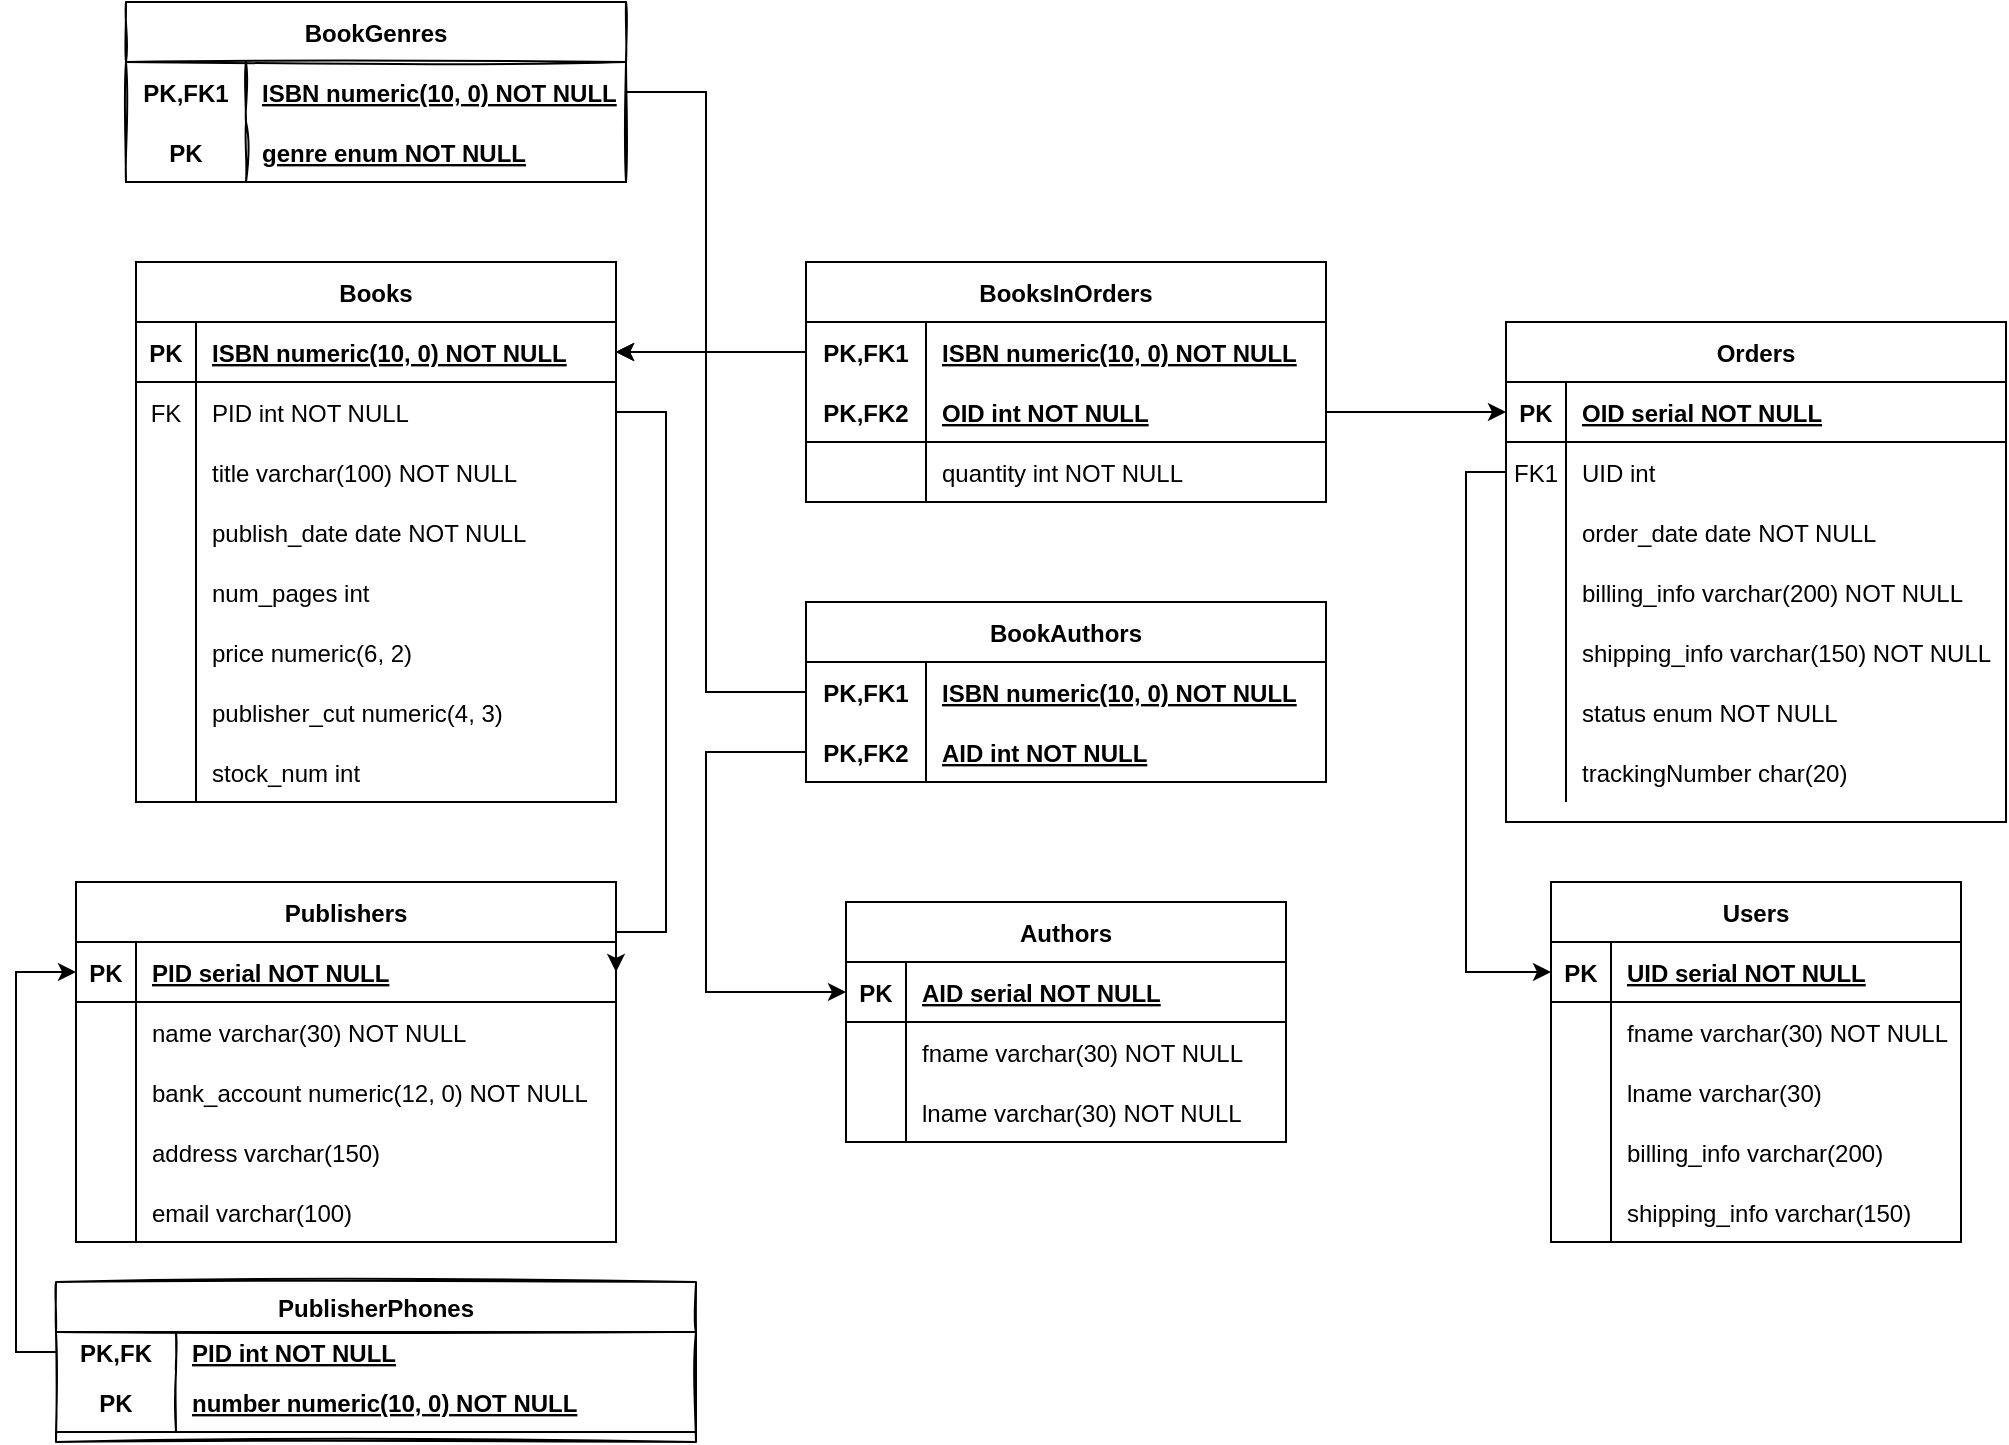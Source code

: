 <mxfile version="20.6.1" type="github">
  <diagram id="R2lEEEUBdFMjLlhIrx00" name="Page-1">
    <mxGraphModel dx="1790" dy="1915" grid="1" gridSize="10" guides="1" tooltips="1" connect="1" arrows="1" fold="1" page="1" pageScale="1" pageWidth="850" pageHeight="1100" math="0" shadow="0" extFonts="Permanent Marker^https://fonts.googleapis.com/css?family=Permanent+Marker">
      <root>
        <mxCell id="0" />
        <mxCell id="1" parent="0" />
        <mxCell id="vGTfFU4LSGySebmH3yo2-1" value="Orders" style="shape=table;startSize=30;container=1;collapsible=1;childLayout=tableLayout;fixedRows=1;rowLines=0;fontStyle=1;align=center;resizeLast=1;" parent="1" vertex="1">
          <mxGeometry x="1510" y="130" width="250" height="250" as="geometry" />
        </mxCell>
        <mxCell id="vGTfFU4LSGySebmH3yo2-2" value="" style="shape=partialRectangle;collapsible=0;dropTarget=0;pointerEvents=0;fillColor=none;points=[[0,0.5],[1,0.5]];portConstraint=eastwest;top=0;left=0;right=0;bottom=1;" parent="vGTfFU4LSGySebmH3yo2-1" vertex="1">
          <mxGeometry y="30" width="250" height="30" as="geometry" />
        </mxCell>
        <mxCell id="vGTfFU4LSGySebmH3yo2-3" value="PK" style="shape=partialRectangle;overflow=hidden;connectable=0;fillColor=none;top=0;left=0;bottom=0;right=0;fontStyle=1;" parent="vGTfFU4LSGySebmH3yo2-2" vertex="1">
          <mxGeometry width="30" height="30" as="geometry">
            <mxRectangle width="30" height="30" as="alternateBounds" />
          </mxGeometry>
        </mxCell>
        <mxCell id="vGTfFU4LSGySebmH3yo2-4" value="OID serial NOT NULL " style="shape=partialRectangle;overflow=hidden;connectable=0;fillColor=none;top=0;left=0;bottom=0;right=0;align=left;spacingLeft=6;fontStyle=5;" parent="vGTfFU4LSGySebmH3yo2-2" vertex="1">
          <mxGeometry x="30" width="220" height="30" as="geometry">
            <mxRectangle width="220" height="30" as="alternateBounds" />
          </mxGeometry>
        </mxCell>
        <mxCell id="vGTfFU4LSGySebmH3yo2-5" value="" style="shape=partialRectangle;collapsible=0;dropTarget=0;pointerEvents=0;fillColor=none;points=[[0,0.5],[1,0.5]];portConstraint=eastwest;top=0;left=0;right=0;bottom=0;" parent="vGTfFU4LSGySebmH3yo2-1" vertex="1">
          <mxGeometry y="60" width="250" height="30" as="geometry" />
        </mxCell>
        <mxCell id="vGTfFU4LSGySebmH3yo2-6" value="FK1" style="shape=partialRectangle;overflow=hidden;connectable=0;fillColor=none;top=0;left=0;bottom=0;right=0;" parent="vGTfFU4LSGySebmH3yo2-5" vertex="1">
          <mxGeometry width="30" height="30" as="geometry">
            <mxRectangle width="30" height="30" as="alternateBounds" />
          </mxGeometry>
        </mxCell>
        <mxCell id="vGTfFU4LSGySebmH3yo2-7" value="UID int" style="shape=partialRectangle;overflow=hidden;connectable=0;fillColor=none;top=0;left=0;bottom=0;right=0;align=left;spacingLeft=6;" parent="vGTfFU4LSGySebmH3yo2-5" vertex="1">
          <mxGeometry x="30" width="220" height="30" as="geometry">
            <mxRectangle width="220" height="30" as="alternateBounds" />
          </mxGeometry>
        </mxCell>
        <mxCell id="vGTfFU4LSGySebmH3yo2-8" value="" style="shape=partialRectangle;collapsible=0;dropTarget=0;pointerEvents=0;fillColor=none;points=[[0,0.5],[1,0.5]];portConstraint=eastwest;top=0;left=0;right=0;bottom=0;" parent="vGTfFU4LSGySebmH3yo2-1" vertex="1">
          <mxGeometry y="90" width="250" height="30" as="geometry" />
        </mxCell>
        <mxCell id="vGTfFU4LSGySebmH3yo2-9" value="" style="shape=partialRectangle;overflow=hidden;connectable=0;fillColor=none;top=0;left=0;bottom=0;right=0;" parent="vGTfFU4LSGySebmH3yo2-8" vertex="1">
          <mxGeometry width="30" height="30" as="geometry">
            <mxRectangle width="30" height="30" as="alternateBounds" />
          </mxGeometry>
        </mxCell>
        <mxCell id="vGTfFU4LSGySebmH3yo2-10" value="order_date date NOT NULL" style="shape=partialRectangle;overflow=hidden;connectable=0;fillColor=none;top=0;left=0;bottom=0;right=0;align=left;spacingLeft=6;" parent="vGTfFU4LSGySebmH3yo2-8" vertex="1">
          <mxGeometry x="30" width="220" height="30" as="geometry">
            <mxRectangle width="220" height="30" as="alternateBounds" />
          </mxGeometry>
        </mxCell>
        <mxCell id="vGTfFU4LSGySebmH3yo2-104" value="" style="shape=partialRectangle;collapsible=0;dropTarget=0;pointerEvents=0;fillColor=none;points=[[0,0.5],[1,0.5]];portConstraint=eastwest;top=0;left=0;right=0;bottom=0;" parent="vGTfFU4LSGySebmH3yo2-1" vertex="1">
          <mxGeometry y="120" width="250" height="30" as="geometry" />
        </mxCell>
        <mxCell id="vGTfFU4LSGySebmH3yo2-105" value="" style="shape=partialRectangle;overflow=hidden;connectable=0;fillColor=none;top=0;left=0;bottom=0;right=0;" parent="vGTfFU4LSGySebmH3yo2-104" vertex="1">
          <mxGeometry width="30" height="30" as="geometry">
            <mxRectangle width="30" height="30" as="alternateBounds" />
          </mxGeometry>
        </mxCell>
        <mxCell id="vGTfFU4LSGySebmH3yo2-106" value="billing_info varchar(200) NOT NULL" style="shape=partialRectangle;overflow=hidden;connectable=0;fillColor=none;top=0;left=0;bottom=0;right=0;align=left;spacingLeft=6;" parent="vGTfFU4LSGySebmH3yo2-104" vertex="1">
          <mxGeometry x="30" width="220" height="30" as="geometry">
            <mxRectangle width="220" height="30" as="alternateBounds" />
          </mxGeometry>
        </mxCell>
        <mxCell id="vGTfFU4LSGySebmH3yo2-107" value="" style="shape=partialRectangle;collapsible=0;dropTarget=0;pointerEvents=0;fillColor=none;points=[[0,0.5],[1,0.5]];portConstraint=eastwest;top=0;left=0;right=0;bottom=0;" parent="vGTfFU4LSGySebmH3yo2-1" vertex="1">
          <mxGeometry y="150" width="250" height="30" as="geometry" />
        </mxCell>
        <mxCell id="vGTfFU4LSGySebmH3yo2-108" value="" style="shape=partialRectangle;overflow=hidden;connectable=0;fillColor=none;top=0;left=0;bottom=0;right=0;" parent="vGTfFU4LSGySebmH3yo2-107" vertex="1">
          <mxGeometry width="30" height="30" as="geometry">
            <mxRectangle width="30" height="30" as="alternateBounds" />
          </mxGeometry>
        </mxCell>
        <mxCell id="vGTfFU4LSGySebmH3yo2-109" value="shipping_info varchar(150) NOT NULL" style="shape=partialRectangle;overflow=hidden;connectable=0;fillColor=none;top=0;left=0;bottom=0;right=0;align=left;spacingLeft=6;" parent="vGTfFU4LSGySebmH3yo2-107" vertex="1">
          <mxGeometry x="30" width="220" height="30" as="geometry">
            <mxRectangle width="220" height="30" as="alternateBounds" />
          </mxGeometry>
        </mxCell>
        <mxCell id="vGTfFU4LSGySebmH3yo2-113" value="" style="shape=partialRectangle;collapsible=0;dropTarget=0;pointerEvents=0;fillColor=none;points=[[0,0.5],[1,0.5]];portConstraint=eastwest;top=0;left=0;right=0;bottom=0;" parent="vGTfFU4LSGySebmH3yo2-1" vertex="1">
          <mxGeometry y="180" width="250" height="30" as="geometry" />
        </mxCell>
        <mxCell id="vGTfFU4LSGySebmH3yo2-114" value="" style="shape=partialRectangle;overflow=hidden;connectable=0;fillColor=none;top=0;left=0;bottom=0;right=0;" parent="vGTfFU4LSGySebmH3yo2-113" vertex="1">
          <mxGeometry width="30" height="30" as="geometry">
            <mxRectangle width="30" height="30" as="alternateBounds" />
          </mxGeometry>
        </mxCell>
        <mxCell id="vGTfFU4LSGySebmH3yo2-115" value="status enum NOT NULL" style="shape=partialRectangle;overflow=hidden;connectable=0;fillColor=none;top=0;left=0;bottom=0;right=0;align=left;spacingLeft=6;" parent="vGTfFU4LSGySebmH3yo2-113" vertex="1">
          <mxGeometry x="30" width="220" height="30" as="geometry">
            <mxRectangle width="220" height="30" as="alternateBounds" />
          </mxGeometry>
        </mxCell>
        <mxCell id="vGTfFU4LSGySebmH3yo2-110" value="" style="shape=partialRectangle;collapsible=0;dropTarget=0;pointerEvents=0;fillColor=none;points=[[0,0.5],[1,0.5]];portConstraint=eastwest;top=0;left=0;right=0;bottom=0;" parent="vGTfFU4LSGySebmH3yo2-1" vertex="1">
          <mxGeometry y="210" width="250" height="30" as="geometry" />
        </mxCell>
        <mxCell id="vGTfFU4LSGySebmH3yo2-111" value="" style="shape=partialRectangle;overflow=hidden;connectable=0;fillColor=none;top=0;left=0;bottom=0;right=0;" parent="vGTfFU4LSGySebmH3yo2-110" vertex="1">
          <mxGeometry width="30" height="30" as="geometry">
            <mxRectangle width="30" height="30" as="alternateBounds" />
          </mxGeometry>
        </mxCell>
        <mxCell id="vGTfFU4LSGySebmH3yo2-112" value="trackingNumber char(20)" style="shape=partialRectangle;overflow=hidden;connectable=0;fillColor=none;top=0;left=0;bottom=0;right=0;align=left;spacingLeft=6;" parent="vGTfFU4LSGySebmH3yo2-110" vertex="1">
          <mxGeometry x="30" width="220" height="30" as="geometry">
            <mxRectangle width="220" height="30" as="alternateBounds" />
          </mxGeometry>
        </mxCell>
        <mxCell id="vGTfFU4LSGySebmH3yo2-11" value="Books" style="shape=table;startSize=30;container=1;collapsible=1;childLayout=tableLayout;fixedRows=1;rowLines=0;fontStyle=1;align=center;resizeLast=1;" parent="1" vertex="1">
          <mxGeometry x="825" y="100" width="240" height="270" as="geometry" />
        </mxCell>
        <mxCell id="vGTfFU4LSGySebmH3yo2-12" value="" style="shape=tableRow;horizontal=0;startSize=0;swimlaneHead=0;swimlaneBody=0;fillColor=none;collapsible=0;dropTarget=0;points=[[0,0.5],[1,0.5]];portConstraint=eastwest;top=0;left=0;right=0;bottom=1;" parent="vGTfFU4LSGySebmH3yo2-11" vertex="1">
          <mxGeometry y="30" width="240" height="30" as="geometry" />
        </mxCell>
        <mxCell id="vGTfFU4LSGySebmH3yo2-13" value="PK" style="shape=partialRectangle;connectable=0;fillColor=none;top=0;left=0;bottom=0;right=0;fontStyle=1;overflow=hidden;" parent="vGTfFU4LSGySebmH3yo2-12" vertex="1">
          <mxGeometry width="30" height="30" as="geometry">
            <mxRectangle width="30" height="30" as="alternateBounds" />
          </mxGeometry>
        </mxCell>
        <mxCell id="vGTfFU4LSGySebmH3yo2-14" value="ISBN numeric(10, 0) NOT NULL" style="shape=partialRectangle;connectable=0;fillColor=none;top=0;left=0;bottom=0;right=0;align=left;spacingLeft=6;fontStyle=5;overflow=hidden;" parent="vGTfFU4LSGySebmH3yo2-12" vertex="1">
          <mxGeometry x="30" width="210" height="30" as="geometry">
            <mxRectangle width="210" height="30" as="alternateBounds" />
          </mxGeometry>
        </mxCell>
        <mxCell id="vGTfFU4LSGySebmH3yo2-15" value="" style="shape=tableRow;horizontal=0;startSize=0;swimlaneHead=0;swimlaneBody=0;fillColor=none;collapsible=0;dropTarget=0;points=[[0,0.5],[1,0.5]];portConstraint=eastwest;top=0;left=0;right=0;bottom=0;" parent="vGTfFU4LSGySebmH3yo2-11" vertex="1">
          <mxGeometry y="60" width="240" height="30" as="geometry" />
        </mxCell>
        <mxCell id="vGTfFU4LSGySebmH3yo2-16" value="FK" style="shape=partialRectangle;connectable=0;fillColor=none;top=0;left=0;bottom=0;right=0;editable=1;overflow=hidden;" parent="vGTfFU4LSGySebmH3yo2-15" vertex="1">
          <mxGeometry width="30" height="30" as="geometry">
            <mxRectangle width="30" height="30" as="alternateBounds" />
          </mxGeometry>
        </mxCell>
        <mxCell id="vGTfFU4LSGySebmH3yo2-17" value="PID int NOT NULL" style="shape=partialRectangle;connectable=0;fillColor=none;top=0;left=0;bottom=0;right=0;align=left;spacingLeft=6;overflow=hidden;" parent="vGTfFU4LSGySebmH3yo2-15" vertex="1">
          <mxGeometry x="30" width="210" height="30" as="geometry">
            <mxRectangle width="210" height="30" as="alternateBounds" />
          </mxGeometry>
        </mxCell>
        <mxCell id="vGTfFU4LSGySebmH3yo2-18" value="" style="shape=tableRow;horizontal=0;startSize=0;swimlaneHead=0;swimlaneBody=0;fillColor=none;collapsible=0;dropTarget=0;points=[[0,0.5],[1,0.5]];portConstraint=eastwest;top=0;left=0;right=0;bottom=0;" parent="vGTfFU4LSGySebmH3yo2-11" vertex="1">
          <mxGeometry y="90" width="240" height="30" as="geometry" />
        </mxCell>
        <mxCell id="vGTfFU4LSGySebmH3yo2-19" value="" style="shape=partialRectangle;connectable=0;fillColor=none;top=0;left=0;bottom=0;right=0;editable=1;overflow=hidden;" parent="vGTfFU4LSGySebmH3yo2-18" vertex="1">
          <mxGeometry width="30" height="30" as="geometry">
            <mxRectangle width="30" height="30" as="alternateBounds" />
          </mxGeometry>
        </mxCell>
        <mxCell id="vGTfFU4LSGySebmH3yo2-20" value="title varchar(100) NOT NULL" style="shape=partialRectangle;connectable=0;fillColor=none;top=0;left=0;bottom=0;right=0;align=left;spacingLeft=6;overflow=hidden;" parent="vGTfFU4LSGySebmH3yo2-18" vertex="1">
          <mxGeometry x="30" width="210" height="30" as="geometry">
            <mxRectangle width="210" height="30" as="alternateBounds" />
          </mxGeometry>
        </mxCell>
        <mxCell id="vGTfFU4LSGySebmH3yo2-116" value="" style="shape=tableRow;horizontal=0;startSize=0;swimlaneHead=0;swimlaneBody=0;fillColor=none;collapsible=0;dropTarget=0;points=[[0,0.5],[1,0.5]];portConstraint=eastwest;top=0;left=0;right=0;bottom=0;" parent="vGTfFU4LSGySebmH3yo2-11" vertex="1">
          <mxGeometry y="120" width="240" height="30" as="geometry" />
        </mxCell>
        <mxCell id="vGTfFU4LSGySebmH3yo2-117" value="" style="shape=partialRectangle;connectable=0;fillColor=none;top=0;left=0;bottom=0;right=0;editable=1;overflow=hidden;" parent="vGTfFU4LSGySebmH3yo2-116" vertex="1">
          <mxGeometry width="30" height="30" as="geometry">
            <mxRectangle width="30" height="30" as="alternateBounds" />
          </mxGeometry>
        </mxCell>
        <mxCell id="vGTfFU4LSGySebmH3yo2-118" value="publish_date date NOT NULL" style="shape=partialRectangle;connectable=0;fillColor=none;top=0;left=0;bottom=0;right=0;align=left;spacingLeft=6;overflow=hidden;" parent="vGTfFU4LSGySebmH3yo2-116" vertex="1">
          <mxGeometry x="30" width="210" height="30" as="geometry">
            <mxRectangle width="210" height="30" as="alternateBounds" />
          </mxGeometry>
        </mxCell>
        <mxCell id="vGTfFU4LSGySebmH3yo2-21" value="" style="shape=tableRow;horizontal=0;startSize=0;swimlaneHead=0;swimlaneBody=0;fillColor=none;collapsible=0;dropTarget=0;points=[[0,0.5],[1,0.5]];portConstraint=eastwest;top=0;left=0;right=0;bottom=0;" parent="vGTfFU4LSGySebmH3yo2-11" vertex="1">
          <mxGeometry y="150" width="240" height="30" as="geometry" />
        </mxCell>
        <mxCell id="vGTfFU4LSGySebmH3yo2-22" value="" style="shape=partialRectangle;connectable=0;fillColor=none;top=0;left=0;bottom=0;right=0;editable=1;overflow=hidden;" parent="vGTfFU4LSGySebmH3yo2-21" vertex="1">
          <mxGeometry width="30" height="30" as="geometry">
            <mxRectangle width="30" height="30" as="alternateBounds" />
          </mxGeometry>
        </mxCell>
        <mxCell id="vGTfFU4LSGySebmH3yo2-23" value="num_pages int" style="shape=partialRectangle;connectable=0;fillColor=none;top=0;left=0;bottom=0;right=0;align=left;spacingLeft=6;overflow=hidden;" parent="vGTfFU4LSGySebmH3yo2-21" vertex="1">
          <mxGeometry x="30" width="210" height="30" as="geometry">
            <mxRectangle width="210" height="30" as="alternateBounds" />
          </mxGeometry>
        </mxCell>
        <mxCell id="vGTfFU4LSGySebmH3yo2-24" value="" style="shape=tableRow;horizontal=0;startSize=0;swimlaneHead=0;swimlaneBody=0;fillColor=none;collapsible=0;dropTarget=0;points=[[0,0.5],[1,0.5]];portConstraint=eastwest;top=0;left=0;right=0;bottom=0;" parent="vGTfFU4LSGySebmH3yo2-11" vertex="1">
          <mxGeometry y="180" width="240" height="30" as="geometry" />
        </mxCell>
        <mxCell id="vGTfFU4LSGySebmH3yo2-25" value="" style="shape=partialRectangle;connectable=0;fillColor=none;top=0;left=0;bottom=0;right=0;editable=1;overflow=hidden;" parent="vGTfFU4LSGySebmH3yo2-24" vertex="1">
          <mxGeometry width="30" height="30" as="geometry">
            <mxRectangle width="30" height="30" as="alternateBounds" />
          </mxGeometry>
        </mxCell>
        <mxCell id="vGTfFU4LSGySebmH3yo2-26" value="price numeric(6, 2)" style="shape=partialRectangle;connectable=0;fillColor=none;top=0;left=0;bottom=0;right=0;align=left;spacingLeft=6;overflow=hidden;" parent="vGTfFU4LSGySebmH3yo2-24" vertex="1">
          <mxGeometry x="30" width="210" height="30" as="geometry">
            <mxRectangle width="210" height="30" as="alternateBounds" />
          </mxGeometry>
        </mxCell>
        <mxCell id="vGTfFU4LSGySebmH3yo2-27" value="" style="shape=tableRow;horizontal=0;startSize=0;swimlaneHead=0;swimlaneBody=0;fillColor=none;collapsible=0;dropTarget=0;points=[[0,0.5],[1,0.5]];portConstraint=eastwest;top=0;left=0;right=0;bottom=0;" parent="vGTfFU4LSGySebmH3yo2-11" vertex="1">
          <mxGeometry y="210" width="240" height="30" as="geometry" />
        </mxCell>
        <mxCell id="vGTfFU4LSGySebmH3yo2-28" value="" style="shape=partialRectangle;connectable=0;fillColor=none;top=0;left=0;bottom=0;right=0;editable=1;overflow=hidden;" parent="vGTfFU4LSGySebmH3yo2-27" vertex="1">
          <mxGeometry width="30" height="30" as="geometry">
            <mxRectangle width="30" height="30" as="alternateBounds" />
          </mxGeometry>
        </mxCell>
        <mxCell id="vGTfFU4LSGySebmH3yo2-29" value="publisher_cut numeric(4, 3)" style="shape=partialRectangle;connectable=0;fillColor=none;top=0;left=0;bottom=0;right=0;align=left;spacingLeft=6;overflow=hidden;" parent="vGTfFU4LSGySebmH3yo2-27" vertex="1">
          <mxGeometry x="30" width="210" height="30" as="geometry">
            <mxRectangle width="210" height="30" as="alternateBounds" />
          </mxGeometry>
        </mxCell>
        <mxCell id="vGTfFU4LSGySebmH3yo2-30" value="" style="shape=tableRow;horizontal=0;startSize=0;swimlaneHead=0;swimlaneBody=0;fillColor=none;collapsible=0;dropTarget=0;points=[[0,0.5],[1,0.5]];portConstraint=eastwest;top=0;left=0;right=0;bottom=0;" parent="vGTfFU4LSGySebmH3yo2-11" vertex="1">
          <mxGeometry y="240" width="240" height="30" as="geometry" />
        </mxCell>
        <mxCell id="vGTfFU4LSGySebmH3yo2-31" value="" style="shape=partialRectangle;connectable=0;fillColor=none;top=0;left=0;bottom=0;right=0;editable=1;overflow=hidden;" parent="vGTfFU4LSGySebmH3yo2-30" vertex="1">
          <mxGeometry width="30" height="30" as="geometry">
            <mxRectangle width="30" height="30" as="alternateBounds" />
          </mxGeometry>
        </mxCell>
        <mxCell id="vGTfFU4LSGySebmH3yo2-32" value="stock_num int" style="shape=partialRectangle;connectable=0;fillColor=none;top=0;left=0;bottom=0;right=0;align=left;spacingLeft=6;overflow=hidden;" parent="vGTfFU4LSGySebmH3yo2-30" vertex="1">
          <mxGeometry x="30" width="210" height="30" as="geometry">
            <mxRectangle width="210" height="30" as="alternateBounds" />
          </mxGeometry>
        </mxCell>
        <mxCell id="vGTfFU4LSGySebmH3yo2-33" value="Publishers" style="shape=table;startSize=30;container=1;collapsible=1;childLayout=tableLayout;fixedRows=1;rowLines=0;fontStyle=1;align=center;resizeLast=1;" parent="1" vertex="1">
          <mxGeometry x="795" y="410" width="270" height="180" as="geometry" />
        </mxCell>
        <mxCell id="vGTfFU4LSGySebmH3yo2-34" value="" style="shape=tableRow;horizontal=0;startSize=0;swimlaneHead=0;swimlaneBody=0;fillColor=none;collapsible=0;dropTarget=0;points=[[0,0.5],[1,0.5]];portConstraint=eastwest;top=0;left=0;right=0;bottom=1;" parent="vGTfFU4LSGySebmH3yo2-33" vertex="1">
          <mxGeometry y="30" width="270" height="30" as="geometry" />
        </mxCell>
        <mxCell id="vGTfFU4LSGySebmH3yo2-35" value="PK" style="shape=partialRectangle;connectable=0;fillColor=none;top=0;left=0;bottom=0;right=0;fontStyle=1;overflow=hidden;" parent="vGTfFU4LSGySebmH3yo2-34" vertex="1">
          <mxGeometry width="30" height="30" as="geometry">
            <mxRectangle width="30" height="30" as="alternateBounds" />
          </mxGeometry>
        </mxCell>
        <mxCell id="vGTfFU4LSGySebmH3yo2-36" value="PID serial NOT NULL" style="shape=partialRectangle;connectable=0;fillColor=none;top=0;left=0;bottom=0;right=0;align=left;spacingLeft=6;fontStyle=5;overflow=hidden;" parent="vGTfFU4LSGySebmH3yo2-34" vertex="1">
          <mxGeometry x="30" width="240" height="30" as="geometry">
            <mxRectangle width="240" height="30" as="alternateBounds" />
          </mxGeometry>
        </mxCell>
        <mxCell id="vGTfFU4LSGySebmH3yo2-37" value="" style="shape=tableRow;horizontal=0;startSize=0;swimlaneHead=0;swimlaneBody=0;fillColor=none;collapsible=0;dropTarget=0;points=[[0,0.5],[1,0.5]];portConstraint=eastwest;top=0;left=0;right=0;bottom=0;" parent="vGTfFU4LSGySebmH3yo2-33" vertex="1">
          <mxGeometry y="60" width="270" height="30" as="geometry" />
        </mxCell>
        <mxCell id="vGTfFU4LSGySebmH3yo2-38" value="" style="shape=partialRectangle;connectable=0;fillColor=none;top=0;left=0;bottom=0;right=0;editable=1;overflow=hidden;" parent="vGTfFU4LSGySebmH3yo2-37" vertex="1">
          <mxGeometry width="30" height="30" as="geometry">
            <mxRectangle width="30" height="30" as="alternateBounds" />
          </mxGeometry>
        </mxCell>
        <mxCell id="vGTfFU4LSGySebmH3yo2-39" value="name varchar(30) NOT NULL" style="shape=partialRectangle;connectable=0;fillColor=none;top=0;left=0;bottom=0;right=0;align=left;spacingLeft=6;overflow=hidden;" parent="vGTfFU4LSGySebmH3yo2-37" vertex="1">
          <mxGeometry x="30" width="240" height="30" as="geometry">
            <mxRectangle width="240" height="30" as="alternateBounds" />
          </mxGeometry>
        </mxCell>
        <mxCell id="vGTfFU4LSGySebmH3yo2-40" value="" style="shape=tableRow;horizontal=0;startSize=0;swimlaneHead=0;swimlaneBody=0;fillColor=none;collapsible=0;dropTarget=0;points=[[0,0.5],[1,0.5]];portConstraint=eastwest;top=0;left=0;right=0;bottom=0;" parent="vGTfFU4LSGySebmH3yo2-33" vertex="1">
          <mxGeometry y="90" width="270" height="30" as="geometry" />
        </mxCell>
        <mxCell id="vGTfFU4LSGySebmH3yo2-41" value="" style="shape=partialRectangle;connectable=0;fillColor=none;top=0;left=0;bottom=0;right=0;editable=1;overflow=hidden;" parent="vGTfFU4LSGySebmH3yo2-40" vertex="1">
          <mxGeometry width="30" height="30" as="geometry">
            <mxRectangle width="30" height="30" as="alternateBounds" />
          </mxGeometry>
        </mxCell>
        <mxCell id="vGTfFU4LSGySebmH3yo2-42" value="bank_account numeric(12, 0) NOT NULL" style="shape=partialRectangle;connectable=0;fillColor=none;top=0;left=0;bottom=0;right=0;align=left;spacingLeft=6;overflow=hidden;" parent="vGTfFU4LSGySebmH3yo2-40" vertex="1">
          <mxGeometry x="30" width="240" height="30" as="geometry">
            <mxRectangle width="240" height="30" as="alternateBounds" />
          </mxGeometry>
        </mxCell>
        <mxCell id="vGTfFU4LSGySebmH3yo2-43" value="" style="shape=tableRow;horizontal=0;startSize=0;swimlaneHead=0;swimlaneBody=0;fillColor=none;collapsible=0;dropTarget=0;points=[[0,0.5],[1,0.5]];portConstraint=eastwest;top=0;left=0;right=0;bottom=0;" parent="vGTfFU4LSGySebmH3yo2-33" vertex="1">
          <mxGeometry y="120" width="270" height="30" as="geometry" />
        </mxCell>
        <mxCell id="vGTfFU4LSGySebmH3yo2-44" value="" style="shape=partialRectangle;connectable=0;fillColor=none;top=0;left=0;bottom=0;right=0;editable=1;overflow=hidden;" parent="vGTfFU4LSGySebmH3yo2-43" vertex="1">
          <mxGeometry width="30" height="30" as="geometry">
            <mxRectangle width="30" height="30" as="alternateBounds" />
          </mxGeometry>
        </mxCell>
        <mxCell id="vGTfFU4LSGySebmH3yo2-45" value="address varchar(150)" style="shape=partialRectangle;connectable=0;fillColor=none;top=0;left=0;bottom=0;right=0;align=left;spacingLeft=6;overflow=hidden;" parent="vGTfFU4LSGySebmH3yo2-43" vertex="1">
          <mxGeometry x="30" width="240" height="30" as="geometry">
            <mxRectangle width="240" height="30" as="alternateBounds" />
          </mxGeometry>
        </mxCell>
        <mxCell id="vGTfFU4LSGySebmH3yo2-46" value="" style="shape=tableRow;horizontal=0;startSize=0;swimlaneHead=0;swimlaneBody=0;fillColor=none;collapsible=0;dropTarget=0;points=[[0,0.5],[1,0.5]];portConstraint=eastwest;top=0;left=0;right=0;bottom=0;" parent="vGTfFU4LSGySebmH3yo2-33" vertex="1">
          <mxGeometry y="150" width="270" height="30" as="geometry" />
        </mxCell>
        <mxCell id="vGTfFU4LSGySebmH3yo2-47" value="" style="shape=partialRectangle;connectable=0;fillColor=none;top=0;left=0;bottom=0;right=0;editable=1;overflow=hidden;" parent="vGTfFU4LSGySebmH3yo2-46" vertex="1">
          <mxGeometry width="30" height="30" as="geometry">
            <mxRectangle width="30" height="30" as="alternateBounds" />
          </mxGeometry>
        </mxCell>
        <mxCell id="vGTfFU4LSGySebmH3yo2-48" value="email varchar(100)" style="shape=partialRectangle;connectable=0;fillColor=none;top=0;left=0;bottom=0;right=0;align=left;spacingLeft=6;overflow=hidden;" parent="vGTfFU4LSGySebmH3yo2-46" vertex="1">
          <mxGeometry x="30" width="240" height="30" as="geometry">
            <mxRectangle width="240" height="30" as="alternateBounds" />
          </mxGeometry>
        </mxCell>
        <mxCell id="vGTfFU4LSGySebmH3yo2-49" value="PublisherPhones" style="shape=table;startSize=25;container=1;collapsible=1;childLayout=tableLayout;fixedRows=1;rowLines=0;fontStyle=1;align=center;resizeLast=1;perimeterSpacing=0;swimlaneFillColor=none;shadow=0;swimlaneLine=1;sketch=1;gradientColor=none;fixDash=0;" parent="1" vertex="1">
          <mxGeometry x="785" y="610" width="320" height="80" as="geometry" />
        </mxCell>
        <mxCell id="vGTfFU4LSGySebmH3yo2-50" value="" style="shape=tableRow;horizontal=0;startSize=0;swimlaneHead=0;swimlaneBody=0;fillColor=none;collapsible=0;dropTarget=0;points=[[0,0.5],[1,0.5]];portConstraint=eastwest;top=0;left=0;right=0;bottom=0;" parent="vGTfFU4LSGySebmH3yo2-49" vertex="1">
          <mxGeometry y="25" width="320" height="20" as="geometry" />
        </mxCell>
        <mxCell id="vGTfFU4LSGySebmH3yo2-51" value="PK,FK" style="shape=partialRectangle;connectable=0;fillColor=none;top=0;left=0;bottom=0;right=0;fontStyle=1;overflow=hidden;" parent="vGTfFU4LSGySebmH3yo2-50" vertex="1">
          <mxGeometry width="60" height="20" as="geometry">
            <mxRectangle width="60" height="20" as="alternateBounds" />
          </mxGeometry>
        </mxCell>
        <mxCell id="vGTfFU4LSGySebmH3yo2-52" value="PID int NOT NULL" style="shape=partialRectangle;connectable=0;fillColor=none;top=0;left=0;bottom=0;right=0;align=left;spacingLeft=6;fontStyle=5;overflow=hidden;" parent="vGTfFU4LSGySebmH3yo2-50" vertex="1">
          <mxGeometry x="60" width="260" height="20" as="geometry">
            <mxRectangle width="260" height="20" as="alternateBounds" />
          </mxGeometry>
        </mxCell>
        <mxCell id="vGTfFU4LSGySebmH3yo2-53" value="" style="shape=tableRow;horizontal=0;startSize=0;swimlaneHead=0;swimlaneBody=0;fillColor=none;collapsible=0;dropTarget=0;points=[[0,0.5],[1,0.5]];portConstraint=eastwest;top=0;left=0;right=0;bottom=1;" parent="vGTfFU4LSGySebmH3yo2-49" vertex="1">
          <mxGeometry y="45" width="320" height="30" as="geometry" />
        </mxCell>
        <mxCell id="vGTfFU4LSGySebmH3yo2-54" value="PK" style="shape=partialRectangle;connectable=0;fillColor=none;top=0;left=0;bottom=0;right=0;fontStyle=1;overflow=hidden;" parent="vGTfFU4LSGySebmH3yo2-53" vertex="1">
          <mxGeometry width="60" height="30" as="geometry">
            <mxRectangle width="60" height="30" as="alternateBounds" />
          </mxGeometry>
        </mxCell>
        <mxCell id="vGTfFU4LSGySebmH3yo2-55" value="number numeric(10, 0) NOT NULL" style="shape=partialRectangle;connectable=0;fillColor=none;top=0;left=0;bottom=0;right=0;align=left;spacingLeft=6;fontStyle=5;overflow=hidden;" parent="vGTfFU4LSGySebmH3yo2-53" vertex="1">
          <mxGeometry x="60" width="260" height="30" as="geometry">
            <mxRectangle width="260" height="30" as="alternateBounds" />
          </mxGeometry>
        </mxCell>
        <mxCell id="vGTfFU4LSGySebmH3yo2-57" style="edgeStyle=orthogonalEdgeStyle;rounded=0;orthogonalLoop=1;jettySize=auto;html=1;exitX=0;exitY=0.5;exitDx=0;exitDy=0;entryX=0;entryY=0.5;entryDx=0;entryDy=0;" parent="1" source="vGTfFU4LSGySebmH3yo2-50" target="vGTfFU4LSGySebmH3yo2-34" edge="1">
          <mxGeometry relative="1" as="geometry" />
        </mxCell>
        <mxCell id="vGTfFU4LSGySebmH3yo2-58" style="edgeStyle=orthogonalEdgeStyle;rounded=0;orthogonalLoop=1;jettySize=auto;html=1;exitX=1;exitY=0.5;exitDx=0;exitDy=0;entryX=1;entryY=0.5;entryDx=0;entryDy=0;" parent="1" source="vGTfFU4LSGySebmH3yo2-15" target="vGTfFU4LSGySebmH3yo2-34" edge="1">
          <mxGeometry relative="1" as="geometry">
            <Array as="points">
              <mxPoint x="1090" y="175" />
              <mxPoint x="1090" y="435" />
            </Array>
          </mxGeometry>
        </mxCell>
        <mxCell id="vGTfFU4LSGySebmH3yo2-59" value="BooksInOrders" style="shape=table;startSize=30;container=1;collapsible=1;childLayout=tableLayout;fixedRows=1;rowLines=0;fontStyle=1;align=center;resizeLast=1;" parent="1" vertex="1">
          <mxGeometry x="1160" y="100" width="260" height="120" as="geometry" />
        </mxCell>
        <mxCell id="vGTfFU4LSGySebmH3yo2-60" value="" style="shape=tableRow;horizontal=0;startSize=0;swimlaneHead=0;swimlaneBody=0;fillColor=none;collapsible=0;dropTarget=0;points=[[0,0.5],[1,0.5]];portConstraint=eastwest;top=0;left=0;right=0;bottom=0;" parent="vGTfFU4LSGySebmH3yo2-59" vertex="1">
          <mxGeometry y="30" width="260" height="30" as="geometry" />
        </mxCell>
        <mxCell id="vGTfFU4LSGySebmH3yo2-61" value="PK,FK1" style="shape=partialRectangle;connectable=0;fillColor=none;top=0;left=0;bottom=0;right=0;fontStyle=1;overflow=hidden;" parent="vGTfFU4LSGySebmH3yo2-60" vertex="1">
          <mxGeometry width="60" height="30" as="geometry">
            <mxRectangle width="60" height="30" as="alternateBounds" />
          </mxGeometry>
        </mxCell>
        <mxCell id="vGTfFU4LSGySebmH3yo2-62" value="ISBN numeric(10, 0) NOT NULL" style="shape=partialRectangle;connectable=0;fillColor=none;top=0;left=0;bottom=0;right=0;align=left;spacingLeft=6;fontStyle=5;overflow=hidden;" parent="vGTfFU4LSGySebmH3yo2-60" vertex="1">
          <mxGeometry x="60" width="200" height="30" as="geometry">
            <mxRectangle width="200" height="30" as="alternateBounds" />
          </mxGeometry>
        </mxCell>
        <mxCell id="vGTfFU4LSGySebmH3yo2-63" value="" style="shape=tableRow;horizontal=0;startSize=0;swimlaneHead=0;swimlaneBody=0;fillColor=none;collapsible=0;dropTarget=0;points=[[0,0.5],[1,0.5]];portConstraint=eastwest;top=0;left=0;right=0;bottom=1;" parent="vGTfFU4LSGySebmH3yo2-59" vertex="1">
          <mxGeometry y="60" width="260" height="30" as="geometry" />
        </mxCell>
        <mxCell id="vGTfFU4LSGySebmH3yo2-64" value="PK,FK2" style="shape=partialRectangle;connectable=0;fillColor=none;top=0;left=0;bottom=0;right=0;fontStyle=1;overflow=hidden;" parent="vGTfFU4LSGySebmH3yo2-63" vertex="1">
          <mxGeometry width="60" height="30" as="geometry">
            <mxRectangle width="60" height="30" as="alternateBounds" />
          </mxGeometry>
        </mxCell>
        <mxCell id="vGTfFU4LSGySebmH3yo2-65" value="OID int NOT NULL" style="shape=partialRectangle;connectable=0;fillColor=none;top=0;left=0;bottom=0;right=0;align=left;spacingLeft=6;fontStyle=5;overflow=hidden;" parent="vGTfFU4LSGySebmH3yo2-63" vertex="1">
          <mxGeometry x="60" width="200" height="30" as="geometry">
            <mxRectangle width="200" height="30" as="alternateBounds" />
          </mxGeometry>
        </mxCell>
        <mxCell id="vGTfFU4LSGySebmH3yo2-66" value="" style="shape=tableRow;horizontal=0;startSize=0;swimlaneHead=0;swimlaneBody=0;fillColor=none;collapsible=0;dropTarget=0;points=[[0,0.5],[1,0.5]];portConstraint=eastwest;top=0;left=0;right=0;bottom=0;" parent="vGTfFU4LSGySebmH3yo2-59" vertex="1">
          <mxGeometry y="90" width="260" height="30" as="geometry" />
        </mxCell>
        <mxCell id="vGTfFU4LSGySebmH3yo2-67" value="" style="shape=partialRectangle;connectable=0;fillColor=none;top=0;left=0;bottom=0;right=0;editable=1;overflow=hidden;" parent="vGTfFU4LSGySebmH3yo2-66" vertex="1">
          <mxGeometry width="60" height="30" as="geometry">
            <mxRectangle width="60" height="30" as="alternateBounds" />
          </mxGeometry>
        </mxCell>
        <mxCell id="vGTfFU4LSGySebmH3yo2-68" value="quantity int NOT NULL" style="shape=partialRectangle;connectable=0;fillColor=none;top=0;left=0;bottom=0;right=0;align=left;spacingLeft=6;overflow=hidden;" parent="vGTfFU4LSGySebmH3yo2-66" vertex="1">
          <mxGeometry x="60" width="200" height="30" as="geometry">
            <mxRectangle width="200" height="30" as="alternateBounds" />
          </mxGeometry>
        </mxCell>
        <mxCell id="vGTfFU4LSGySebmH3yo2-72" style="edgeStyle=orthogonalEdgeStyle;rounded=0;orthogonalLoop=1;jettySize=auto;html=1;entryX=1;entryY=0.5;entryDx=0;entryDy=0;" parent="1" source="vGTfFU4LSGySebmH3yo2-60" target="vGTfFU4LSGySebmH3yo2-12" edge="1">
          <mxGeometry relative="1" as="geometry" />
        </mxCell>
        <mxCell id="vGTfFU4LSGySebmH3yo2-73" style="edgeStyle=orthogonalEdgeStyle;rounded=0;orthogonalLoop=1;jettySize=auto;html=1;entryX=0;entryY=0.5;entryDx=0;entryDy=0;" parent="1" source="vGTfFU4LSGySebmH3yo2-63" target="vGTfFU4LSGySebmH3yo2-2" edge="1">
          <mxGeometry relative="1" as="geometry" />
        </mxCell>
        <mxCell id="vGTfFU4LSGySebmH3yo2-87" value="Users" style="shape=table;startSize=30;container=1;collapsible=1;childLayout=tableLayout;fixedRows=1;rowLines=0;fontStyle=1;align=center;resizeLast=1;" parent="1" vertex="1">
          <mxGeometry x="1532.5" y="410" width="205" height="180" as="geometry" />
        </mxCell>
        <mxCell id="vGTfFU4LSGySebmH3yo2-88" value="" style="shape=tableRow;horizontal=0;startSize=0;swimlaneHead=0;swimlaneBody=0;fillColor=none;collapsible=0;dropTarget=0;points=[[0,0.5],[1,0.5]];portConstraint=eastwest;top=0;left=0;right=0;bottom=1;" parent="vGTfFU4LSGySebmH3yo2-87" vertex="1">
          <mxGeometry y="30" width="205" height="30" as="geometry" />
        </mxCell>
        <mxCell id="vGTfFU4LSGySebmH3yo2-89" value="PK" style="shape=partialRectangle;connectable=0;fillColor=none;top=0;left=0;bottom=0;right=0;fontStyle=1;overflow=hidden;" parent="vGTfFU4LSGySebmH3yo2-88" vertex="1">
          <mxGeometry width="30" height="30" as="geometry">
            <mxRectangle width="30" height="30" as="alternateBounds" />
          </mxGeometry>
        </mxCell>
        <mxCell id="vGTfFU4LSGySebmH3yo2-90" value="UID serial NOT NULL" style="shape=partialRectangle;connectable=0;fillColor=none;top=0;left=0;bottom=0;right=0;align=left;spacingLeft=6;fontStyle=5;overflow=hidden;" parent="vGTfFU4LSGySebmH3yo2-88" vertex="1">
          <mxGeometry x="30" width="175" height="30" as="geometry">
            <mxRectangle width="175" height="30" as="alternateBounds" />
          </mxGeometry>
        </mxCell>
        <mxCell id="vGTfFU4LSGySebmH3yo2-91" value="" style="shape=tableRow;horizontal=0;startSize=0;swimlaneHead=0;swimlaneBody=0;fillColor=none;collapsible=0;dropTarget=0;points=[[0,0.5],[1,0.5]];portConstraint=eastwest;top=0;left=0;right=0;bottom=0;" parent="vGTfFU4LSGySebmH3yo2-87" vertex="1">
          <mxGeometry y="60" width="205" height="30" as="geometry" />
        </mxCell>
        <mxCell id="vGTfFU4LSGySebmH3yo2-92" value="" style="shape=partialRectangle;connectable=0;fillColor=none;top=0;left=0;bottom=0;right=0;editable=1;overflow=hidden;" parent="vGTfFU4LSGySebmH3yo2-91" vertex="1">
          <mxGeometry width="30" height="30" as="geometry">
            <mxRectangle width="30" height="30" as="alternateBounds" />
          </mxGeometry>
        </mxCell>
        <mxCell id="vGTfFU4LSGySebmH3yo2-93" value="fname varchar(30) NOT NULL" style="shape=partialRectangle;connectable=0;fillColor=none;top=0;left=0;bottom=0;right=0;align=left;spacingLeft=6;overflow=hidden;" parent="vGTfFU4LSGySebmH3yo2-91" vertex="1">
          <mxGeometry x="30" width="175" height="30" as="geometry">
            <mxRectangle width="175" height="30" as="alternateBounds" />
          </mxGeometry>
        </mxCell>
        <mxCell id="vGTfFU4LSGySebmH3yo2-94" value="" style="shape=tableRow;horizontal=0;startSize=0;swimlaneHead=0;swimlaneBody=0;fillColor=none;collapsible=0;dropTarget=0;points=[[0,0.5],[1,0.5]];portConstraint=eastwest;top=0;left=0;right=0;bottom=0;" parent="vGTfFU4LSGySebmH3yo2-87" vertex="1">
          <mxGeometry y="90" width="205" height="30" as="geometry" />
        </mxCell>
        <mxCell id="vGTfFU4LSGySebmH3yo2-95" value="" style="shape=partialRectangle;connectable=0;fillColor=none;top=0;left=0;bottom=0;right=0;editable=1;overflow=hidden;" parent="vGTfFU4LSGySebmH3yo2-94" vertex="1">
          <mxGeometry width="30" height="30" as="geometry">
            <mxRectangle width="30" height="30" as="alternateBounds" />
          </mxGeometry>
        </mxCell>
        <mxCell id="vGTfFU4LSGySebmH3yo2-96" value="lname varchar(30)" style="shape=partialRectangle;connectable=0;fillColor=none;top=0;left=0;bottom=0;right=0;align=left;spacingLeft=6;overflow=hidden;" parent="vGTfFU4LSGySebmH3yo2-94" vertex="1">
          <mxGeometry x="30" width="175" height="30" as="geometry">
            <mxRectangle width="175" height="30" as="alternateBounds" />
          </mxGeometry>
        </mxCell>
        <mxCell id="vGTfFU4LSGySebmH3yo2-97" value="" style="shape=tableRow;horizontal=0;startSize=0;swimlaneHead=0;swimlaneBody=0;fillColor=none;collapsible=0;dropTarget=0;points=[[0,0.5],[1,0.5]];portConstraint=eastwest;top=0;left=0;right=0;bottom=0;" parent="vGTfFU4LSGySebmH3yo2-87" vertex="1">
          <mxGeometry y="120" width="205" height="30" as="geometry" />
        </mxCell>
        <mxCell id="vGTfFU4LSGySebmH3yo2-98" value="" style="shape=partialRectangle;connectable=0;fillColor=none;top=0;left=0;bottom=0;right=0;editable=1;overflow=hidden;" parent="vGTfFU4LSGySebmH3yo2-97" vertex="1">
          <mxGeometry width="30" height="30" as="geometry">
            <mxRectangle width="30" height="30" as="alternateBounds" />
          </mxGeometry>
        </mxCell>
        <mxCell id="vGTfFU4LSGySebmH3yo2-99" value="billing_info varchar(200)" style="shape=partialRectangle;connectable=0;fillColor=none;top=0;left=0;bottom=0;right=0;align=left;spacingLeft=6;overflow=hidden;" parent="vGTfFU4LSGySebmH3yo2-97" vertex="1">
          <mxGeometry x="30" width="175" height="30" as="geometry">
            <mxRectangle width="175" height="30" as="alternateBounds" />
          </mxGeometry>
        </mxCell>
        <mxCell id="vGTfFU4LSGySebmH3yo2-100" value="" style="shape=tableRow;horizontal=0;startSize=0;swimlaneHead=0;swimlaneBody=0;fillColor=none;collapsible=0;dropTarget=0;points=[[0,0.5],[1,0.5]];portConstraint=eastwest;top=0;left=0;right=0;bottom=0;" parent="vGTfFU4LSGySebmH3yo2-87" vertex="1">
          <mxGeometry y="150" width="205" height="30" as="geometry" />
        </mxCell>
        <mxCell id="vGTfFU4LSGySebmH3yo2-101" value="" style="shape=partialRectangle;connectable=0;fillColor=none;top=0;left=0;bottom=0;right=0;editable=1;overflow=hidden;" parent="vGTfFU4LSGySebmH3yo2-100" vertex="1">
          <mxGeometry width="30" height="30" as="geometry">
            <mxRectangle width="30" height="30" as="alternateBounds" />
          </mxGeometry>
        </mxCell>
        <mxCell id="vGTfFU4LSGySebmH3yo2-102" value="shipping_info varchar(150)" style="shape=partialRectangle;connectable=0;fillColor=none;top=0;left=0;bottom=0;right=0;align=left;spacingLeft=6;overflow=hidden;" parent="vGTfFU4LSGySebmH3yo2-100" vertex="1">
          <mxGeometry x="30" width="175" height="30" as="geometry">
            <mxRectangle width="175" height="30" as="alternateBounds" />
          </mxGeometry>
        </mxCell>
        <mxCell id="vGTfFU4LSGySebmH3yo2-103" style="edgeStyle=orthogonalEdgeStyle;rounded=0;orthogonalLoop=1;jettySize=auto;html=1;entryX=0;entryY=0.5;entryDx=0;entryDy=0;" parent="1" source="vGTfFU4LSGySebmH3yo2-5" target="vGTfFU4LSGySebmH3yo2-88" edge="1">
          <mxGeometry relative="1" as="geometry" />
        </mxCell>
        <mxCell id="vGTfFU4LSGySebmH3yo2-119" value="BookGenres" style="shape=table;startSize=30;container=1;collapsible=1;childLayout=tableLayout;fixedRows=1;rowLines=0;fontStyle=1;align=center;resizeLast=1;sketch=1;" parent="1" vertex="1">
          <mxGeometry x="820" y="-30" width="250" height="90" as="geometry" />
        </mxCell>
        <mxCell id="vGTfFU4LSGySebmH3yo2-120" value="" style="shape=tableRow;horizontal=0;startSize=0;swimlaneHead=0;swimlaneBody=0;fillColor=none;collapsible=0;dropTarget=0;points=[[0,0.5],[1,0.5]];portConstraint=eastwest;top=0;left=0;right=0;bottom=0;" parent="vGTfFU4LSGySebmH3yo2-119" vertex="1">
          <mxGeometry y="30" width="250" height="30" as="geometry" />
        </mxCell>
        <mxCell id="vGTfFU4LSGySebmH3yo2-121" value="PK,FK1" style="shape=partialRectangle;connectable=0;fillColor=none;top=0;left=0;bottom=0;right=0;fontStyle=1;overflow=hidden;" parent="vGTfFU4LSGySebmH3yo2-120" vertex="1">
          <mxGeometry width="60" height="30" as="geometry">
            <mxRectangle width="60" height="30" as="alternateBounds" />
          </mxGeometry>
        </mxCell>
        <mxCell id="vGTfFU4LSGySebmH3yo2-122" value="ISBN numeric(10, 0) NOT NULL" style="shape=partialRectangle;connectable=0;fillColor=none;top=0;left=0;bottom=0;right=0;align=left;spacingLeft=6;fontStyle=5;overflow=hidden;" parent="vGTfFU4LSGySebmH3yo2-120" vertex="1">
          <mxGeometry x="60" width="190" height="30" as="geometry">
            <mxRectangle width="190" height="30" as="alternateBounds" />
          </mxGeometry>
        </mxCell>
        <mxCell id="vGTfFU4LSGySebmH3yo2-123" value="" style="shape=tableRow;horizontal=0;startSize=0;swimlaneHead=0;swimlaneBody=0;fillColor=none;collapsible=0;dropTarget=0;points=[[0,0.5],[1,0.5]];portConstraint=eastwest;top=0;left=0;right=0;bottom=1;" parent="vGTfFU4LSGySebmH3yo2-119" vertex="1">
          <mxGeometry y="60" width="250" height="30" as="geometry" />
        </mxCell>
        <mxCell id="vGTfFU4LSGySebmH3yo2-124" value="PK" style="shape=partialRectangle;connectable=0;fillColor=none;top=0;left=0;bottom=0;right=0;fontStyle=1;overflow=hidden;" parent="vGTfFU4LSGySebmH3yo2-123" vertex="1">
          <mxGeometry width="60" height="30" as="geometry">
            <mxRectangle width="60" height="30" as="alternateBounds" />
          </mxGeometry>
        </mxCell>
        <mxCell id="vGTfFU4LSGySebmH3yo2-125" value="genre enum NOT NULL" style="shape=partialRectangle;connectable=0;fillColor=none;top=0;left=0;bottom=0;right=0;align=left;spacingLeft=6;fontStyle=5;overflow=hidden;" parent="vGTfFU4LSGySebmH3yo2-123" vertex="1">
          <mxGeometry x="60" width="190" height="30" as="geometry">
            <mxRectangle width="190" height="30" as="alternateBounds" />
          </mxGeometry>
        </mxCell>
        <mxCell id="vGTfFU4LSGySebmH3yo2-132" style="edgeStyle=orthogonalEdgeStyle;rounded=0;orthogonalLoop=1;jettySize=auto;html=1;entryX=1;entryY=0.5;entryDx=0;entryDy=0;exitX=1;exitY=0.5;exitDx=0;exitDy=0;" parent="1" source="vGTfFU4LSGySebmH3yo2-120" target="vGTfFU4LSGySebmH3yo2-12" edge="1">
          <mxGeometry relative="1" as="geometry">
            <Array as="points">
              <mxPoint x="1110" y="15" />
              <mxPoint x="1110" y="145" />
            </Array>
          </mxGeometry>
        </mxCell>
        <mxCell id="vGTfFU4LSGySebmH3yo2-146" value="Authors" style="shape=table;startSize=30;container=1;collapsible=1;childLayout=tableLayout;fixedRows=1;rowLines=0;fontStyle=1;align=center;resizeLast=1;sketch=0;" parent="1" vertex="1">
          <mxGeometry x="1180" y="420" width="220" height="120" as="geometry" />
        </mxCell>
        <mxCell id="vGTfFU4LSGySebmH3yo2-147" value="" style="shape=tableRow;horizontal=0;startSize=0;swimlaneHead=0;swimlaneBody=0;fillColor=none;collapsible=0;dropTarget=0;points=[[0,0.5],[1,0.5]];portConstraint=eastwest;top=0;left=0;right=0;bottom=1;sketch=0;" parent="vGTfFU4LSGySebmH3yo2-146" vertex="1">
          <mxGeometry y="30" width="220" height="30" as="geometry" />
        </mxCell>
        <mxCell id="vGTfFU4LSGySebmH3yo2-148" value="PK" style="shape=partialRectangle;connectable=0;fillColor=none;top=0;left=0;bottom=0;right=0;fontStyle=1;overflow=hidden;sketch=0;" parent="vGTfFU4LSGySebmH3yo2-147" vertex="1">
          <mxGeometry width="30" height="30" as="geometry">
            <mxRectangle width="30" height="30" as="alternateBounds" />
          </mxGeometry>
        </mxCell>
        <mxCell id="vGTfFU4LSGySebmH3yo2-149" value="AID serial NOT NULL" style="shape=partialRectangle;connectable=0;fillColor=none;top=0;left=0;bottom=0;right=0;align=left;spacingLeft=6;fontStyle=5;overflow=hidden;sketch=0;" parent="vGTfFU4LSGySebmH3yo2-147" vertex="1">
          <mxGeometry x="30" width="190" height="30" as="geometry">
            <mxRectangle width="190" height="30" as="alternateBounds" />
          </mxGeometry>
        </mxCell>
        <mxCell id="vGTfFU4LSGySebmH3yo2-150" value="" style="shape=tableRow;horizontal=0;startSize=0;swimlaneHead=0;swimlaneBody=0;fillColor=none;collapsible=0;dropTarget=0;points=[[0,0.5],[1,0.5]];portConstraint=eastwest;top=0;left=0;right=0;bottom=0;sketch=0;" parent="vGTfFU4LSGySebmH3yo2-146" vertex="1">
          <mxGeometry y="60" width="220" height="30" as="geometry" />
        </mxCell>
        <mxCell id="vGTfFU4LSGySebmH3yo2-151" value="" style="shape=partialRectangle;connectable=0;fillColor=none;top=0;left=0;bottom=0;right=0;editable=1;overflow=hidden;sketch=0;" parent="vGTfFU4LSGySebmH3yo2-150" vertex="1">
          <mxGeometry width="30" height="30" as="geometry">
            <mxRectangle width="30" height="30" as="alternateBounds" />
          </mxGeometry>
        </mxCell>
        <mxCell id="vGTfFU4LSGySebmH3yo2-152" value="fname varchar(30) NOT NULL" style="shape=partialRectangle;connectable=0;fillColor=none;top=0;left=0;bottom=0;right=0;align=left;spacingLeft=6;overflow=hidden;sketch=0;" parent="vGTfFU4LSGySebmH3yo2-150" vertex="1">
          <mxGeometry x="30" width="190" height="30" as="geometry">
            <mxRectangle width="190" height="30" as="alternateBounds" />
          </mxGeometry>
        </mxCell>
        <mxCell id="vGTfFU4LSGySebmH3yo2-153" value="" style="shape=tableRow;horizontal=0;startSize=0;swimlaneHead=0;swimlaneBody=0;fillColor=none;collapsible=0;dropTarget=0;points=[[0,0.5],[1,0.5]];portConstraint=eastwest;top=0;left=0;right=0;bottom=0;sketch=0;" parent="vGTfFU4LSGySebmH3yo2-146" vertex="1">
          <mxGeometry y="90" width="220" height="30" as="geometry" />
        </mxCell>
        <mxCell id="vGTfFU4LSGySebmH3yo2-154" value="" style="shape=partialRectangle;connectable=0;fillColor=none;top=0;left=0;bottom=0;right=0;editable=1;overflow=hidden;sketch=0;" parent="vGTfFU4LSGySebmH3yo2-153" vertex="1">
          <mxGeometry width="30" height="30" as="geometry">
            <mxRectangle width="30" height="30" as="alternateBounds" />
          </mxGeometry>
        </mxCell>
        <mxCell id="vGTfFU4LSGySebmH3yo2-155" value="lname varchar(30) NOT NULL" style="shape=partialRectangle;connectable=0;fillColor=none;top=0;left=0;bottom=0;right=0;align=left;spacingLeft=6;overflow=hidden;sketch=0;" parent="vGTfFU4LSGySebmH3yo2-153" vertex="1">
          <mxGeometry x="30" width="190" height="30" as="geometry">
            <mxRectangle width="190" height="30" as="alternateBounds" />
          </mxGeometry>
        </mxCell>
        <mxCell id="vGTfFU4LSGySebmH3yo2-162" style="edgeStyle=orthogonalEdgeStyle;rounded=0;orthogonalLoop=1;jettySize=auto;html=1;exitX=0;exitY=0.5;exitDx=0;exitDy=0;entryX=1;entryY=0.5;entryDx=0;entryDy=0;" parent="1" target="vGTfFU4LSGySebmH3yo2-147" edge="1">
          <mxGeometry relative="1" as="geometry" />
        </mxCell>
        <mxCell id="vGTfFU4LSGySebmH3yo2-163" value="BookAuthors" style="shape=table;startSize=30;container=1;collapsible=1;childLayout=tableLayout;fixedRows=1;rowLines=0;fontStyle=1;align=center;resizeLast=1;sketch=0;" parent="1" vertex="1">
          <mxGeometry x="1160" y="270" width="260" height="90" as="geometry" />
        </mxCell>
        <mxCell id="vGTfFU4LSGySebmH3yo2-164" value="" style="shape=tableRow;horizontal=0;startSize=0;swimlaneHead=0;swimlaneBody=0;fillColor=none;collapsible=0;dropTarget=0;points=[[0,0.5],[1,0.5]];portConstraint=eastwest;top=0;left=0;right=0;bottom=0;sketch=0;" parent="vGTfFU4LSGySebmH3yo2-163" vertex="1">
          <mxGeometry y="30" width="260" height="30" as="geometry" />
        </mxCell>
        <mxCell id="vGTfFU4LSGySebmH3yo2-165" value="PK,FK1" style="shape=partialRectangle;connectable=0;fillColor=none;top=0;left=0;bottom=0;right=0;fontStyle=1;overflow=hidden;sketch=0;" parent="vGTfFU4LSGySebmH3yo2-164" vertex="1">
          <mxGeometry width="60" height="30" as="geometry">
            <mxRectangle width="60" height="30" as="alternateBounds" />
          </mxGeometry>
        </mxCell>
        <mxCell id="vGTfFU4LSGySebmH3yo2-166" value="ISBN numeric(10, 0) NOT NULL" style="shape=partialRectangle;connectable=0;fillColor=none;top=0;left=0;bottom=0;right=0;align=left;spacingLeft=6;fontStyle=5;overflow=hidden;sketch=0;" parent="vGTfFU4LSGySebmH3yo2-164" vertex="1">
          <mxGeometry x="60" width="200" height="30" as="geometry">
            <mxRectangle width="200" height="30" as="alternateBounds" />
          </mxGeometry>
        </mxCell>
        <mxCell id="vGTfFU4LSGySebmH3yo2-167" value="" style="shape=tableRow;horizontal=0;startSize=0;swimlaneHead=0;swimlaneBody=0;fillColor=none;collapsible=0;dropTarget=0;points=[[0,0.5],[1,0.5]];portConstraint=eastwest;top=0;left=0;right=0;bottom=1;sketch=0;" parent="vGTfFU4LSGySebmH3yo2-163" vertex="1">
          <mxGeometry y="60" width="260" height="30" as="geometry" />
        </mxCell>
        <mxCell id="vGTfFU4LSGySebmH3yo2-168" value="PK,FK2" style="shape=partialRectangle;connectable=0;fillColor=none;top=0;left=0;bottom=0;right=0;fontStyle=1;overflow=hidden;sketch=0;" parent="vGTfFU4LSGySebmH3yo2-167" vertex="1">
          <mxGeometry width="60" height="30" as="geometry">
            <mxRectangle width="60" height="30" as="alternateBounds" />
          </mxGeometry>
        </mxCell>
        <mxCell id="vGTfFU4LSGySebmH3yo2-169" value="AID int NOT NULL" style="shape=partialRectangle;connectable=0;fillColor=none;top=0;left=0;bottom=0;right=0;align=left;spacingLeft=6;fontStyle=5;overflow=hidden;sketch=0;" parent="vGTfFU4LSGySebmH3yo2-167" vertex="1">
          <mxGeometry x="60" width="200" height="30" as="geometry">
            <mxRectangle width="200" height="30" as="alternateBounds" />
          </mxGeometry>
        </mxCell>
        <mxCell id="vGTfFU4LSGySebmH3yo2-176" style="edgeStyle=orthogonalEdgeStyle;rounded=0;orthogonalLoop=1;jettySize=auto;html=1;exitX=0;exitY=0.5;exitDx=0;exitDy=0;entryX=1;entryY=0.5;entryDx=0;entryDy=0;" parent="1" source="vGTfFU4LSGySebmH3yo2-164" target="vGTfFU4LSGySebmH3yo2-12" edge="1">
          <mxGeometry relative="1" as="geometry">
            <Array as="points">
              <mxPoint x="1110" y="315" />
              <mxPoint x="1110" y="145" />
            </Array>
          </mxGeometry>
        </mxCell>
        <mxCell id="vGTfFU4LSGySebmH3yo2-178" style="edgeStyle=orthogonalEdgeStyle;rounded=0;orthogonalLoop=1;jettySize=auto;html=1;entryX=0;entryY=0.5;entryDx=0;entryDy=0;exitX=0;exitY=0.5;exitDx=0;exitDy=0;" parent="1" source="vGTfFU4LSGySebmH3yo2-167" target="vGTfFU4LSGySebmH3yo2-147" edge="1">
          <mxGeometry relative="1" as="geometry">
            <Array as="points">
              <mxPoint x="1110" y="345" />
              <mxPoint x="1110" y="465" />
            </Array>
          </mxGeometry>
        </mxCell>
      </root>
    </mxGraphModel>
  </diagram>
</mxfile>
